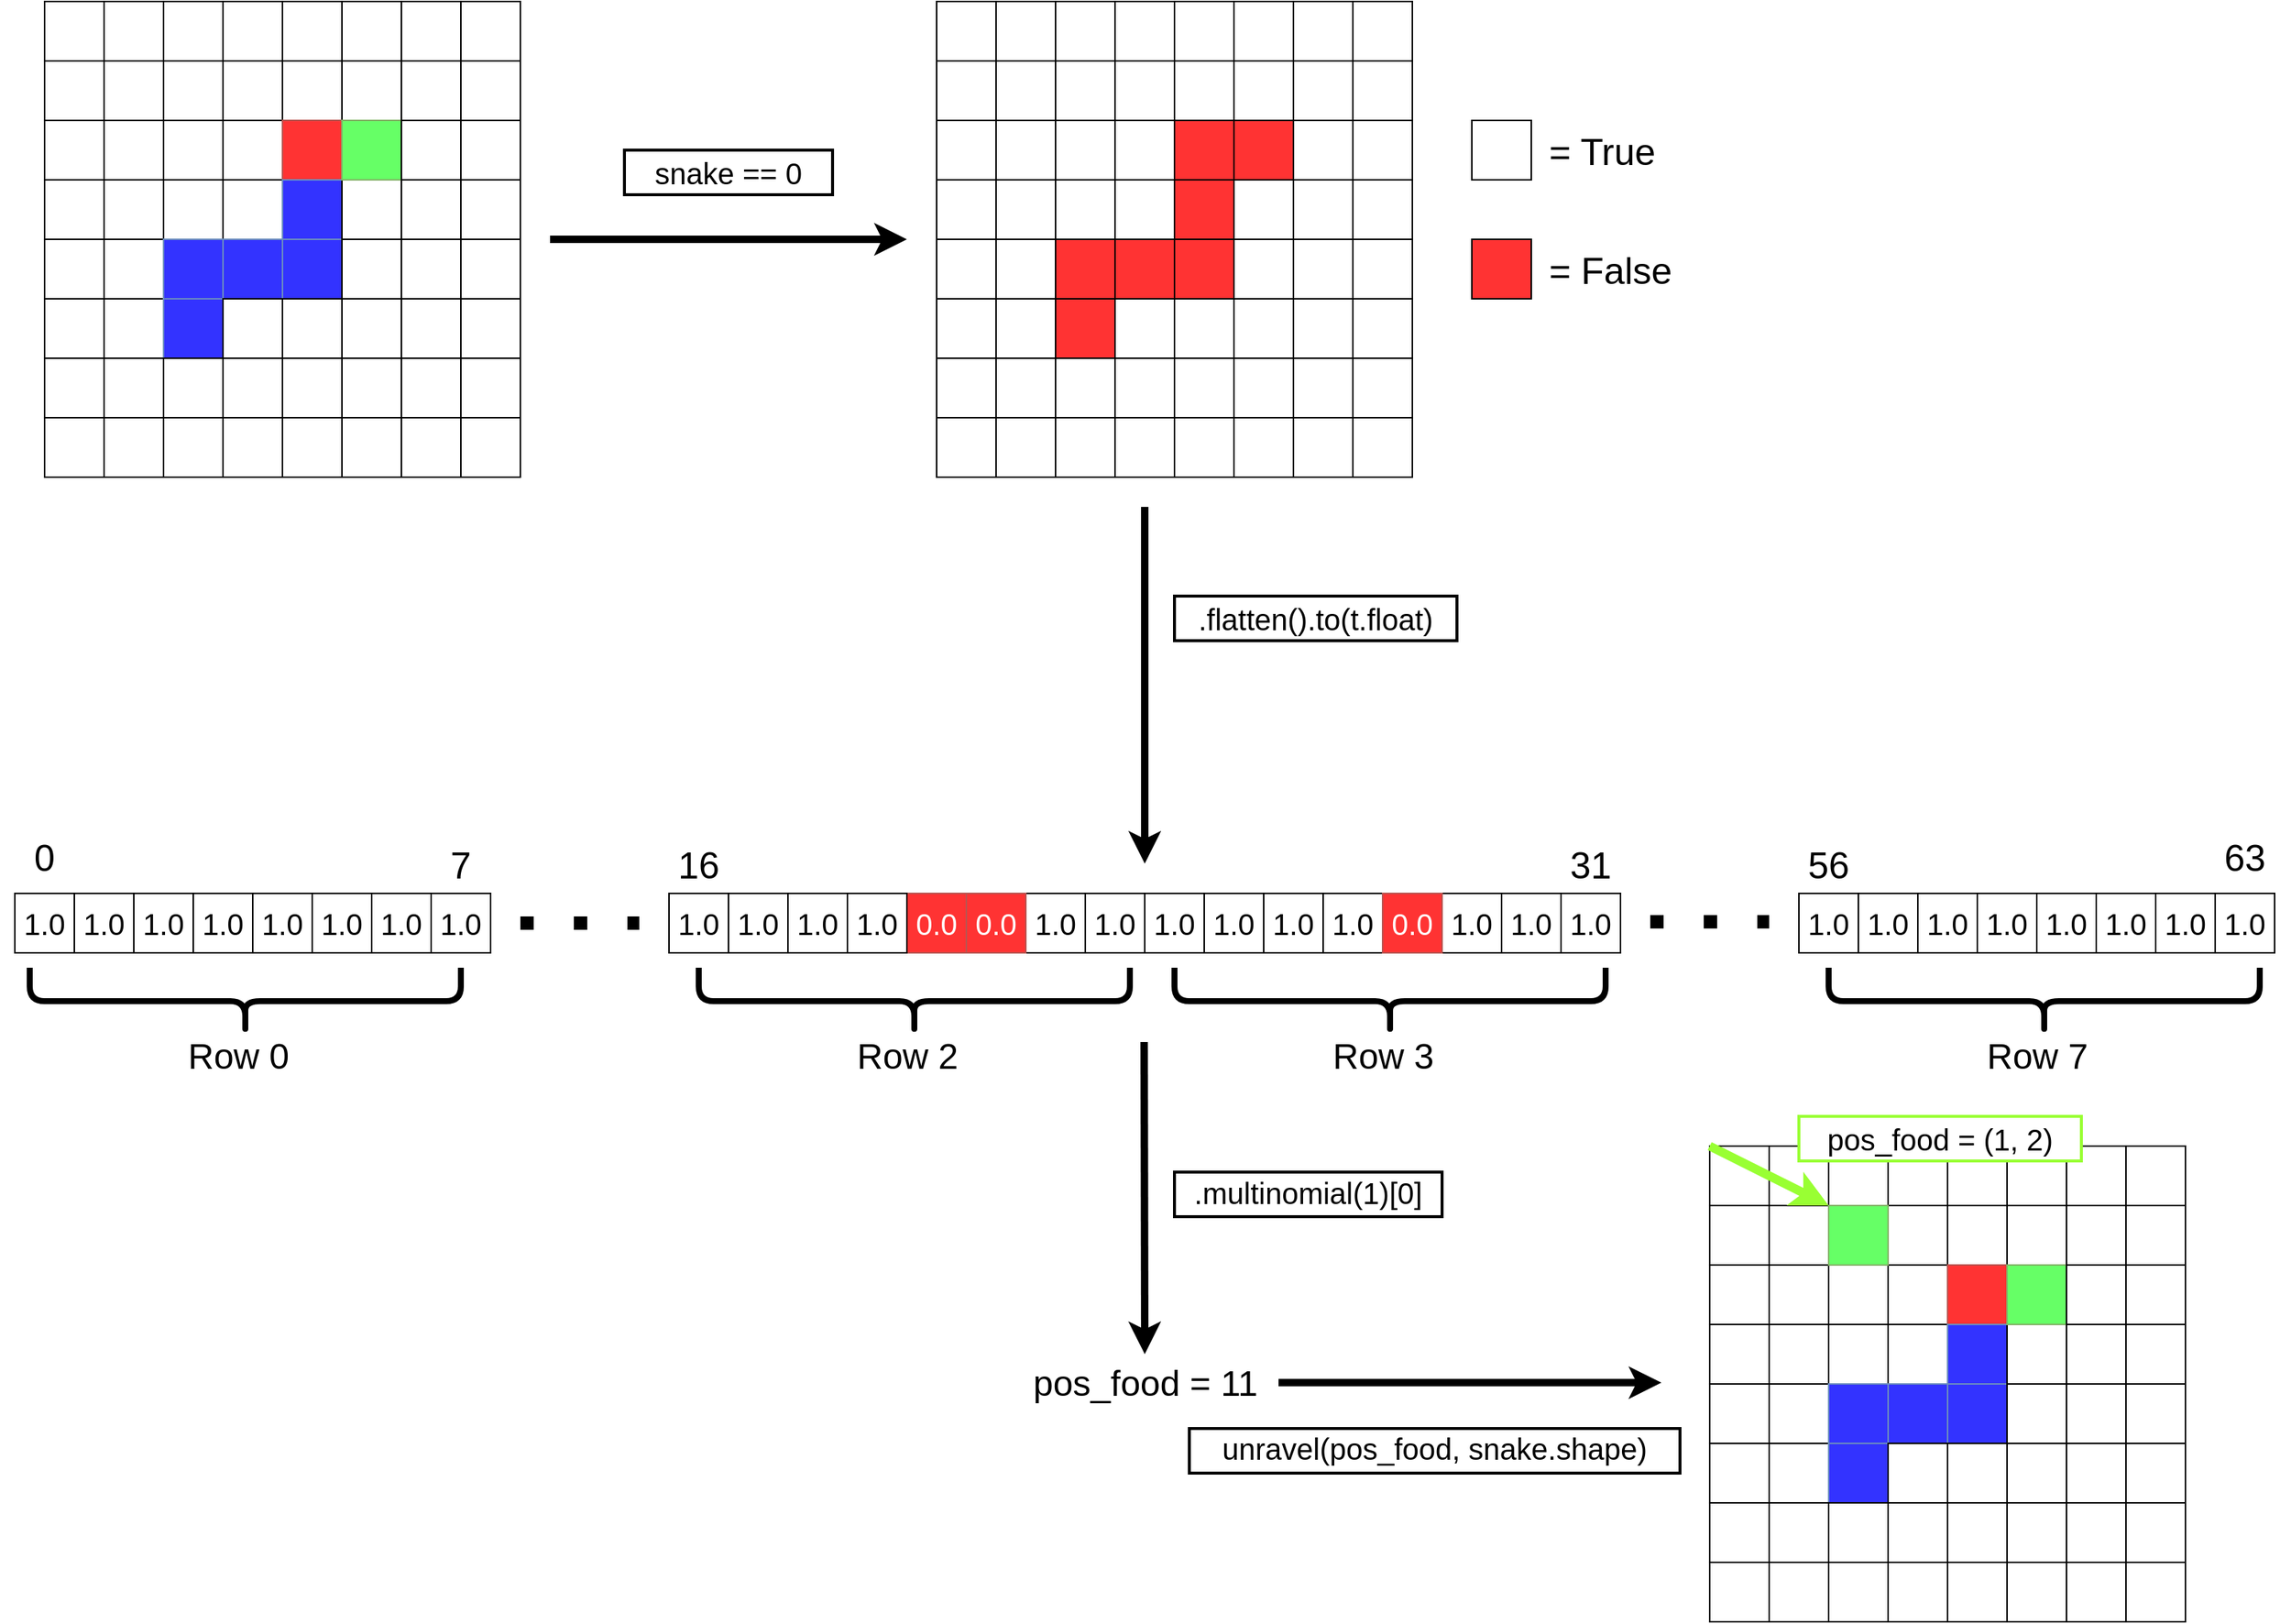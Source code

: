 <mxfile version="20.2.2" type="device"><diagram id="rFhJ2RIrfmGSeNR1TCm2" name="Page-1"><mxGraphModel dx="1334" dy="1237" grid="1" gridSize="10" guides="1" tooltips="1" connect="1" arrows="1" fold="1" page="1" pageScale="1" pageWidth="850" pageHeight="1100" math="0" shadow="0"><root><mxCell id="0"/><mxCell id="1" parent="0"/><mxCell id="kwuynxUdbe6fRl6kf-Xp-1" value="" style="whiteSpace=wrap;html=1;aspect=fixed;" parent="1" vertex="1"><mxGeometry x="720" width="40" height="40" as="geometry"/></mxCell><mxCell id="kwuynxUdbe6fRl6kf-Xp-2" value="" style="whiteSpace=wrap;html=1;aspect=fixed;" parent="1" vertex="1"><mxGeometry x="760" width="40" height="40" as="geometry"/></mxCell><mxCell id="kwuynxUdbe6fRl6kf-Xp-3" value="" style="whiteSpace=wrap;html=1;aspect=fixed;" parent="1" vertex="1"><mxGeometry x="720" y="40" width="40" height="40" as="geometry"/></mxCell><mxCell id="kwuynxUdbe6fRl6kf-Xp-4" value="" style="whiteSpace=wrap;html=1;aspect=fixed;" parent="1" vertex="1"><mxGeometry x="760" y="40" width="40" height="40" as="geometry"/></mxCell><mxCell id="kwuynxUdbe6fRl6kf-Xp-9" value="" style="whiteSpace=wrap;html=1;aspect=fixed;" parent="1" vertex="1"><mxGeometry x="800" width="40" height="40" as="geometry"/></mxCell><mxCell id="kwuynxUdbe6fRl6kf-Xp-10" value="" style="whiteSpace=wrap;html=1;aspect=fixed;" parent="1" vertex="1"><mxGeometry x="840" width="40" height="40" as="geometry"/></mxCell><mxCell id="kwuynxUdbe6fRl6kf-Xp-11" value="" style="whiteSpace=wrap;html=1;aspect=fixed;" parent="1" vertex="1"><mxGeometry x="800" y="40" width="40" height="40" as="geometry"/></mxCell><mxCell id="kwuynxUdbe6fRl6kf-Xp-12" value="" style="whiteSpace=wrap;html=1;aspect=fixed;" parent="1" vertex="1"><mxGeometry x="840" y="40" width="40" height="40" as="geometry"/></mxCell><mxCell id="kwuynxUdbe6fRl6kf-Xp-13" value="" style="whiteSpace=wrap;html=1;aspect=fixed;" parent="1" vertex="1"><mxGeometry x="720" y="80" width="40" height="40" as="geometry"/></mxCell><mxCell id="kwuynxUdbe6fRl6kf-Xp-14" value="" style="whiteSpace=wrap;html=1;aspect=fixed;" parent="1" vertex="1"><mxGeometry x="760" y="80" width="40" height="40" as="geometry"/></mxCell><mxCell id="kwuynxUdbe6fRl6kf-Xp-15" value="" style="whiteSpace=wrap;html=1;aspect=fixed;" parent="1" vertex="1"><mxGeometry x="720" y="120" width="40" height="40" as="geometry"/></mxCell><mxCell id="kwuynxUdbe6fRl6kf-Xp-16" value="" style="whiteSpace=wrap;html=1;aspect=fixed;" parent="1" vertex="1"><mxGeometry x="760" y="120" width="40" height="40" as="geometry"/></mxCell><mxCell id="kwuynxUdbe6fRl6kf-Xp-17" value="" style="whiteSpace=wrap;html=1;aspect=fixed;" parent="1" vertex="1"><mxGeometry x="800" y="80" width="40" height="40" as="geometry"/></mxCell><mxCell id="kwuynxUdbe6fRl6kf-Xp-18" value="" style="whiteSpace=wrap;html=1;aspect=fixed;" parent="1" vertex="1"><mxGeometry x="840" y="80" width="40" height="40" as="geometry"/></mxCell><mxCell id="kwuynxUdbe6fRl6kf-Xp-19" value="" style="whiteSpace=wrap;html=1;aspect=fixed;" parent="1" vertex="1"><mxGeometry x="800" y="120" width="40" height="40" as="geometry"/></mxCell><mxCell id="kwuynxUdbe6fRl6kf-Xp-20" value="" style="whiteSpace=wrap;html=1;aspect=fixed;" parent="1" vertex="1"><mxGeometry x="840" y="120" width="40" height="40" as="geometry"/></mxCell><mxCell id="kwuynxUdbe6fRl6kf-Xp-21" value="" style="whiteSpace=wrap;html=1;aspect=fixed;" parent="1" vertex="1"><mxGeometry x="880" width="40" height="40" as="geometry"/></mxCell><mxCell id="kwuynxUdbe6fRl6kf-Xp-22" value="" style="whiteSpace=wrap;html=1;aspect=fixed;" parent="1" vertex="1"><mxGeometry x="920" width="40" height="40" as="geometry"/></mxCell><mxCell id="kwuynxUdbe6fRl6kf-Xp-23" value="" style="whiteSpace=wrap;html=1;aspect=fixed;" parent="1" vertex="1"><mxGeometry x="880" y="40" width="40" height="40" as="geometry"/></mxCell><mxCell id="kwuynxUdbe6fRl6kf-Xp-24" value="" style="whiteSpace=wrap;html=1;aspect=fixed;" parent="1" vertex="1"><mxGeometry x="920" y="40" width="40" height="40" as="geometry"/></mxCell><mxCell id="kwuynxUdbe6fRl6kf-Xp-25" value="" style="whiteSpace=wrap;html=1;aspect=fixed;" parent="1" vertex="1"><mxGeometry x="960" width="40" height="40" as="geometry"/></mxCell><mxCell id="kwuynxUdbe6fRl6kf-Xp-26" value="" style="whiteSpace=wrap;html=1;aspect=fixed;" parent="1" vertex="1"><mxGeometry x="1000" width="40" height="40" as="geometry"/></mxCell><mxCell id="kwuynxUdbe6fRl6kf-Xp-27" value="" style="whiteSpace=wrap;html=1;aspect=fixed;" parent="1" vertex="1"><mxGeometry x="960" y="40" width="40" height="40" as="geometry"/></mxCell><mxCell id="kwuynxUdbe6fRl6kf-Xp-28" value="" style="whiteSpace=wrap;html=1;aspect=fixed;" parent="1" vertex="1"><mxGeometry x="1000" y="40" width="40" height="40" as="geometry"/></mxCell><mxCell id="kwuynxUdbe6fRl6kf-Xp-30" value="" style="whiteSpace=wrap;html=1;aspect=fixed;" parent="1" vertex="1"><mxGeometry x="960" y="80" width="40" height="40" as="geometry"/></mxCell><mxCell id="kwuynxUdbe6fRl6kf-Xp-32" value="" style="whiteSpace=wrap;html=1;aspect=fixed;" parent="1" vertex="1"><mxGeometry x="920" y="120" width="40" height="40" as="geometry"/></mxCell><mxCell id="kwuynxUdbe6fRl6kf-Xp-34" value="" style="whiteSpace=wrap;html=1;aspect=fixed;" parent="1" vertex="1"><mxGeometry x="1000" y="80" width="40" height="40" as="geometry"/></mxCell><mxCell id="kwuynxUdbe6fRl6kf-Xp-35" value="" style="whiteSpace=wrap;html=1;aspect=fixed;" parent="1" vertex="1"><mxGeometry x="960" y="120" width="40" height="40" as="geometry"/></mxCell><mxCell id="kwuynxUdbe6fRl6kf-Xp-36" value="" style="whiteSpace=wrap;html=1;aspect=fixed;" parent="1" vertex="1"><mxGeometry x="1000" y="120" width="40" height="40" as="geometry"/></mxCell><mxCell id="kwuynxUdbe6fRl6kf-Xp-37" value="" style="whiteSpace=wrap;html=1;aspect=fixed;" parent="1" vertex="1"><mxGeometry x="720" y="160" width="40" height="40" as="geometry"/></mxCell><mxCell id="kwuynxUdbe6fRl6kf-Xp-38" value="" style="whiteSpace=wrap;html=1;aspect=fixed;" parent="1" vertex="1"><mxGeometry x="760" y="160" width="40" height="40" as="geometry"/></mxCell><mxCell id="kwuynxUdbe6fRl6kf-Xp-39" value="" style="whiteSpace=wrap;html=1;aspect=fixed;" parent="1" vertex="1"><mxGeometry x="720" y="200" width="40" height="40" as="geometry"/></mxCell><mxCell id="kwuynxUdbe6fRl6kf-Xp-40" value="" style="whiteSpace=wrap;html=1;aspect=fixed;" parent="1" vertex="1"><mxGeometry x="760" y="200" width="40" height="40" as="geometry"/></mxCell><mxCell id="kwuynxUdbe6fRl6kf-Xp-44" value="" style="whiteSpace=wrap;html=1;aspect=fixed;" parent="1" vertex="1"><mxGeometry x="840" y="200" width="40" height="40" as="geometry"/></mxCell><mxCell id="kwuynxUdbe6fRl6kf-Xp-45" value="" style="whiteSpace=wrap;html=1;aspect=fixed;" parent="1" vertex="1"><mxGeometry x="720" y="240" width="40" height="40" as="geometry"/></mxCell><mxCell id="kwuynxUdbe6fRl6kf-Xp-46" value="" style="whiteSpace=wrap;html=1;aspect=fixed;" parent="1" vertex="1"><mxGeometry x="760" y="240" width="40" height="40" as="geometry"/></mxCell><mxCell id="kwuynxUdbe6fRl6kf-Xp-47" value="" style="whiteSpace=wrap;html=1;aspect=fixed;" parent="1" vertex="1"><mxGeometry x="720" y="280" width="40" height="40" as="geometry"/></mxCell><mxCell id="kwuynxUdbe6fRl6kf-Xp-48" value="" style="whiteSpace=wrap;html=1;aspect=fixed;" parent="1" vertex="1"><mxGeometry x="760" y="280" width="40" height="40" as="geometry"/></mxCell><mxCell id="kwuynxUdbe6fRl6kf-Xp-49" value="" style="whiteSpace=wrap;html=1;aspect=fixed;" parent="1" vertex="1"><mxGeometry x="800" y="240" width="40" height="40" as="geometry"/></mxCell><mxCell id="kwuynxUdbe6fRl6kf-Xp-50" value="" style="whiteSpace=wrap;html=1;aspect=fixed;" parent="1" vertex="1"><mxGeometry x="840" y="240" width="40" height="40" as="geometry"/></mxCell><mxCell id="kwuynxUdbe6fRl6kf-Xp-51" value="" style="whiteSpace=wrap;html=1;aspect=fixed;" parent="1" vertex="1"><mxGeometry x="800" y="280" width="40" height="40" as="geometry"/></mxCell><mxCell id="kwuynxUdbe6fRl6kf-Xp-52" value="" style="whiteSpace=wrap;html=1;aspect=fixed;" parent="1" vertex="1"><mxGeometry x="840" y="280" width="40" height="40" as="geometry"/></mxCell><mxCell id="kwuynxUdbe6fRl6kf-Xp-54" value="" style="whiteSpace=wrap;html=1;aspect=fixed;" parent="1" vertex="1"><mxGeometry x="920" y="160" width="40" height="40" as="geometry"/></mxCell><mxCell id="kwuynxUdbe6fRl6kf-Xp-55" value="" style="whiteSpace=wrap;html=1;aspect=fixed;" parent="1" vertex="1"><mxGeometry x="880" y="200" width="40" height="40" as="geometry"/></mxCell><mxCell id="kwuynxUdbe6fRl6kf-Xp-56" value="" style="whiteSpace=wrap;html=1;aspect=fixed;" parent="1" vertex="1"><mxGeometry x="920" y="200" width="40" height="40" as="geometry"/></mxCell><mxCell id="kwuynxUdbe6fRl6kf-Xp-57" value="" style="whiteSpace=wrap;html=1;aspect=fixed;" parent="1" vertex="1"><mxGeometry x="960" y="160" width="40" height="40" as="geometry"/></mxCell><mxCell id="kwuynxUdbe6fRl6kf-Xp-58" value="" style="whiteSpace=wrap;html=1;aspect=fixed;" parent="1" vertex="1"><mxGeometry x="1000" y="160" width="40" height="40" as="geometry"/></mxCell><mxCell id="kwuynxUdbe6fRl6kf-Xp-59" value="" style="whiteSpace=wrap;html=1;aspect=fixed;" parent="1" vertex="1"><mxGeometry x="960" y="200" width="40" height="40" as="geometry"/></mxCell><mxCell id="kwuynxUdbe6fRl6kf-Xp-60" value="" style="whiteSpace=wrap;html=1;aspect=fixed;" parent="1" vertex="1"><mxGeometry x="1000" y="200" width="40" height="40" as="geometry"/></mxCell><mxCell id="kwuynxUdbe6fRl6kf-Xp-61" value="" style="whiteSpace=wrap;html=1;aspect=fixed;" parent="1" vertex="1"><mxGeometry x="880" y="240" width="40" height="40" as="geometry"/></mxCell><mxCell id="kwuynxUdbe6fRl6kf-Xp-62" value="" style="whiteSpace=wrap;html=1;aspect=fixed;" parent="1" vertex="1"><mxGeometry x="920" y="240" width="40" height="40" as="geometry"/></mxCell><mxCell id="kwuynxUdbe6fRl6kf-Xp-63" value="" style="whiteSpace=wrap;html=1;aspect=fixed;" parent="1" vertex="1"><mxGeometry x="880" y="280" width="40" height="40" as="geometry"/></mxCell><mxCell id="kwuynxUdbe6fRl6kf-Xp-64" value="" style="whiteSpace=wrap;html=1;aspect=fixed;" parent="1" vertex="1"><mxGeometry x="920" y="280" width="40" height="40" as="geometry"/></mxCell><mxCell id="kwuynxUdbe6fRl6kf-Xp-65" value="" style="whiteSpace=wrap;html=1;aspect=fixed;" parent="1" vertex="1"><mxGeometry x="960" y="240" width="40" height="40" as="geometry"/></mxCell><mxCell id="kwuynxUdbe6fRl6kf-Xp-66" value="" style="whiteSpace=wrap;html=1;aspect=fixed;" parent="1" vertex="1"><mxGeometry x="1000" y="240" width="40" height="40" as="geometry"/></mxCell><mxCell id="kwuynxUdbe6fRl6kf-Xp-67" value="" style="whiteSpace=wrap;html=1;aspect=fixed;" parent="1" vertex="1"><mxGeometry x="960" y="280" width="40" height="40" as="geometry"/></mxCell><mxCell id="kwuynxUdbe6fRl6kf-Xp-68" value="" style="whiteSpace=wrap;html=1;aspect=fixed;" parent="1" vertex="1"><mxGeometry x="1000" y="280" width="40" height="40" as="geometry"/></mxCell><mxCell id="s0yTEC0OB3Ft9kR3ksnt-9" value="&lt;font style=&quot;font-size: 20px;&quot;&gt;1.0&lt;/font&gt;" style="whiteSpace=wrap;html=1;aspect=fixed;" parent="1" vertex="1"><mxGeometry x="540" y="600" width="40" height="40" as="geometry"/></mxCell><mxCell id="s0yTEC0OB3Ft9kR3ksnt-25" value="0.0" style="whiteSpace=wrap;html=1;aspect=fixed;fillColor=#FF3333;strokeColor=#b85450;fontSize=20;fontColor=#FFFFFF;" parent="1" vertex="1"><mxGeometry x="700" y="600" width="40" height="40" as="geometry"/></mxCell><mxCell id="s0yTEC0OB3Ft9kR3ksnt-65" value="" style="endArrow=none;dashed=1;html=1;dashPattern=1 3;strokeWidth=9;rounded=1;" parent="1" edge="1"><mxGeometry width="50" height="50" relative="1" as="geometry"><mxPoint x="440" y="620" as="sourcePoint"/><mxPoint x="520" y="620" as="targetPoint"/></mxGeometry></mxCell><mxCell id="s0yTEC0OB3Ft9kR3ksnt-66" value="" style="endArrow=none;dashed=1;html=1;dashPattern=1 3;strokeWidth=9;rounded=1;" parent="1" edge="1"><mxGeometry width="50" height="50" relative="1" as="geometry"><mxPoint x="1200" y="619.17" as="sourcePoint"/><mxPoint x="1280" y="619.17" as="targetPoint"/></mxGeometry></mxCell><mxCell id="s0yTEC0OB3Ft9kR3ksnt-70" value="0" style="text;html=1;strokeColor=none;fillColor=none;align=center;verticalAlign=middle;whiteSpace=wrap;rounded=0;fontSize=25;" parent="1" vertex="1"><mxGeometry x="90" y="560" width="60" height="30" as="geometry"/></mxCell><mxCell id="s0yTEC0OB3Ft9kR3ksnt-71" value="&lt;div&gt;63&lt;/div&gt;" style="text;html=1;strokeColor=none;fillColor=none;align=center;verticalAlign=middle;whiteSpace=wrap;rounded=0;fontSize=25;" parent="1" vertex="1"><mxGeometry x="1570" y="560" width="60" height="30" as="geometry"/></mxCell><mxCell id="s0yTEC0OB3Ft9kR3ksnt-72" value="" style="shape=curlyBracket;whiteSpace=wrap;html=1;rounded=1;fontSize=25;rotation=-90;strokeWidth=4;" parent="1" vertex="1"><mxGeometry x="232.5" y="527.5" width="45" height="290" as="geometry"/></mxCell><mxCell id="s0yTEC0OB3Ft9kR3ksnt-74" value="Row 0" style="text;strokeColor=none;fillColor=none;html=1;fontSize=24;fontStyle=0;verticalAlign=middle;align=center;" parent="1" vertex="1"><mxGeometry x="200" y="690" width="100" height="40" as="geometry"/></mxCell><mxCell id="s0yTEC0OB3Ft9kR3ksnt-75" value="" style="shape=curlyBracket;whiteSpace=wrap;html=1;rounded=1;fontSize=25;rotation=-90;strokeWidth=4;" parent="1" vertex="1"><mxGeometry x="682.5" y="527.5" width="45" height="290" as="geometry"/></mxCell><mxCell id="s0yTEC0OB3Ft9kR3ksnt-76" value="Row 2" style="text;strokeColor=none;fillColor=none;html=1;fontSize=24;fontStyle=0;verticalAlign=middle;align=center;" parent="1" vertex="1"><mxGeometry x="650" y="690" width="100" height="40" as="geometry"/></mxCell><mxCell id="s0yTEC0OB3Ft9kR3ksnt-77" value="" style="shape=curlyBracket;whiteSpace=wrap;html=1;rounded=1;fontSize=25;rotation=-90;strokeWidth=4;" parent="1" vertex="1"><mxGeometry x="1002.5" y="527.5" width="45" height="290" as="geometry"/></mxCell><mxCell id="s0yTEC0OB3Ft9kR3ksnt-78" value="Row 3" style="text;strokeColor=none;fillColor=none;html=1;fontSize=24;fontStyle=0;verticalAlign=middle;align=center;" parent="1" vertex="1"><mxGeometry x="970" y="690" width="100" height="40" as="geometry"/></mxCell><mxCell id="s0yTEC0OB3Ft9kR3ksnt-81" value="" style="shape=curlyBracket;whiteSpace=wrap;html=1;rounded=1;fontSize=25;rotation=-90;strokeWidth=4;" parent="1" vertex="1"><mxGeometry x="1442.5" y="527.5" width="45" height="290" as="geometry"/></mxCell><mxCell id="s0yTEC0OB3Ft9kR3ksnt-82" value="Row 7" style="text;strokeColor=none;fillColor=none;html=1;fontSize=24;fontStyle=0;verticalAlign=middle;align=center;" parent="1" vertex="1"><mxGeometry x="1410" y="690" width="100" height="40" as="geometry"/></mxCell><mxCell id="s0yTEC0OB3Ft9kR3ksnt-149" value="" style="endArrow=classic;html=1;rounded=1;fontSize=22;strokeColor=#000000;strokeWidth=5;" parent="1" edge="1"><mxGeometry width="50" height="50" relative="1" as="geometry"><mxPoint x="860" y="340" as="sourcePoint"/><mxPoint x="860" y="580" as="targetPoint"/></mxGeometry></mxCell><mxCell id="s0yTEC0OB3Ft9kR3ksnt-154" value="" style="endArrow=classic;html=1;rounded=1;fontSize=22;strokeColor=#000000;strokeWidth=5;" parent="1" edge="1"><mxGeometry width="50" height="50" relative="1" as="geometry"><mxPoint x="859.6" y="700" as="sourcePoint"/><mxPoint x="860" y="910" as="targetPoint"/></mxGeometry></mxCell><mxCell id="s0yTEC0OB3Ft9kR3ksnt-155" value=".multinomial(1)[0]" style="rounded=0;whiteSpace=wrap;html=1;fontSize=20;strokeWidth=2;spacingBottom=4;" parent="1" vertex="1"><mxGeometry x="880" y="787.5" width="180" height="30" as="geometry"/></mxCell><mxCell id="s0yTEC0OB3Ft9kR3ksnt-156" value=".flatten().to(t.float)" style="rounded=0;whiteSpace=wrap;html=1;fontSize=20;strokeWidth=2;" parent="1" vertex="1"><mxGeometry x="880" y="400" width="190" height="30" as="geometry"/></mxCell><mxCell id="s0yTEC0OB3Ft9kR3ksnt-157" value="16" style="text;html=1;strokeColor=none;fillColor=none;align=center;verticalAlign=middle;whiteSpace=wrap;rounded=0;fontSize=25;" parent="1" vertex="1"><mxGeometry x="530" y="560" width="60" height="40" as="geometry"/></mxCell><mxCell id="1JFofVHInQLABj3RF6pW-1" value="" style="whiteSpace=wrap;html=1;aspect=fixed;" vertex="1" parent="1"><mxGeometry x="120" width="40" height="40" as="geometry"/></mxCell><mxCell id="1JFofVHInQLABj3RF6pW-2" value="" style="whiteSpace=wrap;html=1;aspect=fixed;" vertex="1" parent="1"><mxGeometry x="160" width="40" height="40" as="geometry"/></mxCell><mxCell id="1JFofVHInQLABj3RF6pW-3" value="" style="whiteSpace=wrap;html=1;aspect=fixed;" vertex="1" parent="1"><mxGeometry x="120" y="40" width="40" height="40" as="geometry"/></mxCell><mxCell id="1JFofVHInQLABj3RF6pW-4" value="" style="whiteSpace=wrap;html=1;aspect=fixed;" vertex="1" parent="1"><mxGeometry x="160" y="40" width="40" height="40" as="geometry"/></mxCell><mxCell id="1JFofVHInQLABj3RF6pW-5" value="" style="whiteSpace=wrap;html=1;aspect=fixed;" vertex="1" parent="1"><mxGeometry x="200" width="40" height="40" as="geometry"/></mxCell><mxCell id="1JFofVHInQLABj3RF6pW-6" value="" style="whiteSpace=wrap;html=1;aspect=fixed;" vertex="1" parent="1"><mxGeometry x="240" width="40" height="40" as="geometry"/></mxCell><mxCell id="1JFofVHInQLABj3RF6pW-7" value="" style="whiteSpace=wrap;html=1;aspect=fixed;" vertex="1" parent="1"><mxGeometry x="200" y="40" width="40" height="40" as="geometry"/></mxCell><mxCell id="1JFofVHInQLABj3RF6pW-8" value="" style="whiteSpace=wrap;html=1;aspect=fixed;" vertex="1" parent="1"><mxGeometry x="240" y="40" width="40" height="40" as="geometry"/></mxCell><mxCell id="1JFofVHInQLABj3RF6pW-9" value="" style="whiteSpace=wrap;html=1;aspect=fixed;" vertex="1" parent="1"><mxGeometry x="120" y="80" width="40" height="40" as="geometry"/></mxCell><mxCell id="1JFofVHInQLABj3RF6pW-10" value="" style="whiteSpace=wrap;html=1;aspect=fixed;" vertex="1" parent="1"><mxGeometry x="160" y="80" width="40" height="40" as="geometry"/></mxCell><mxCell id="1JFofVHInQLABj3RF6pW-11" value="" style="whiteSpace=wrap;html=1;aspect=fixed;" vertex="1" parent="1"><mxGeometry x="120" y="120" width="40" height="40" as="geometry"/></mxCell><mxCell id="1JFofVHInQLABj3RF6pW-12" value="" style="whiteSpace=wrap;html=1;aspect=fixed;" vertex="1" parent="1"><mxGeometry x="160" y="120" width="40" height="40" as="geometry"/></mxCell><mxCell id="1JFofVHInQLABj3RF6pW-13" value="" style="whiteSpace=wrap;html=1;aspect=fixed;" vertex="1" parent="1"><mxGeometry x="200" y="80" width="40" height="40" as="geometry"/></mxCell><mxCell id="1JFofVHInQLABj3RF6pW-14" value="" style="whiteSpace=wrap;html=1;aspect=fixed;" vertex="1" parent="1"><mxGeometry x="240" y="80" width="40" height="40" as="geometry"/></mxCell><mxCell id="1JFofVHInQLABj3RF6pW-15" value="" style="whiteSpace=wrap;html=1;aspect=fixed;" vertex="1" parent="1"><mxGeometry x="200" y="120" width="40" height="40" as="geometry"/></mxCell><mxCell id="1JFofVHInQLABj3RF6pW-16" value="" style="whiteSpace=wrap;html=1;aspect=fixed;" vertex="1" parent="1"><mxGeometry x="240" y="120" width="40" height="40" as="geometry"/></mxCell><mxCell id="1JFofVHInQLABj3RF6pW-17" value="" style="whiteSpace=wrap;html=1;aspect=fixed;" vertex="1" parent="1"><mxGeometry x="280" width="40" height="40" as="geometry"/></mxCell><mxCell id="1JFofVHInQLABj3RF6pW-18" value="" style="whiteSpace=wrap;html=1;aspect=fixed;" vertex="1" parent="1"><mxGeometry x="320" width="40" height="40" as="geometry"/></mxCell><mxCell id="1JFofVHInQLABj3RF6pW-19" value="" style="whiteSpace=wrap;html=1;aspect=fixed;" vertex="1" parent="1"><mxGeometry x="280" y="40" width="40" height="40" as="geometry"/></mxCell><mxCell id="1JFofVHInQLABj3RF6pW-20" value="" style="whiteSpace=wrap;html=1;aspect=fixed;" vertex="1" parent="1"><mxGeometry x="320" y="40" width="40" height="40" as="geometry"/></mxCell><mxCell id="1JFofVHInQLABj3RF6pW-21" value="" style="whiteSpace=wrap;html=1;aspect=fixed;" vertex="1" parent="1"><mxGeometry x="360" width="40" height="40" as="geometry"/></mxCell><mxCell id="1JFofVHInQLABj3RF6pW-22" value="" style="whiteSpace=wrap;html=1;aspect=fixed;" vertex="1" parent="1"><mxGeometry x="400" width="40" height="40" as="geometry"/></mxCell><mxCell id="1JFofVHInQLABj3RF6pW-23" value="" style="whiteSpace=wrap;html=1;aspect=fixed;" vertex="1" parent="1"><mxGeometry x="360" y="40" width="40" height="40" as="geometry"/></mxCell><mxCell id="1JFofVHInQLABj3RF6pW-24" value="" style="whiteSpace=wrap;html=1;aspect=fixed;" vertex="1" parent="1"><mxGeometry x="400" y="40" width="40" height="40" as="geometry"/></mxCell><mxCell id="1JFofVHInQLABj3RF6pW-25" value="" style="whiteSpace=wrap;html=1;aspect=fixed;fillColor=#FF3333;strokeColor=#b85450;" vertex="1" parent="1"><mxGeometry x="280" y="80" width="40" height="40" as="geometry"/></mxCell><mxCell id="1JFofVHInQLABj3RF6pW-26" value="" style="whiteSpace=wrap;html=1;aspect=fixed;" vertex="1" parent="1"><mxGeometry x="320" y="80" width="40" height="40" as="geometry"/></mxCell><mxCell id="1JFofVHInQLABj3RF6pW-27" value="" style="whiteSpace=wrap;html=1;aspect=fixed;fillColor=#3333FF;strokeColor=#6c8ebf;" vertex="1" parent="1"><mxGeometry x="280" y="120" width="40" height="40" as="geometry"/></mxCell><mxCell id="1JFofVHInQLABj3RF6pW-28" value="" style="whiteSpace=wrap;html=1;aspect=fixed;" vertex="1" parent="1"><mxGeometry x="320" y="120" width="40" height="40" as="geometry"/></mxCell><mxCell id="1JFofVHInQLABj3RF6pW-29" value="" style="whiteSpace=wrap;html=1;aspect=fixed;fillColor=#66FF66;strokeColor=#82b366;" vertex="1" parent="1"><mxGeometry x="320" y="80" width="40" height="40" as="geometry"/></mxCell><mxCell id="1JFofVHInQLABj3RF6pW-30" value="" style="whiteSpace=wrap;html=1;aspect=fixed;" vertex="1" parent="1"><mxGeometry x="400" y="80" width="40" height="40" as="geometry"/></mxCell><mxCell id="1JFofVHInQLABj3RF6pW-31" value="" style="whiteSpace=wrap;html=1;aspect=fixed;" vertex="1" parent="1"><mxGeometry x="360" y="120" width="40" height="40" as="geometry"/></mxCell><mxCell id="1JFofVHInQLABj3RF6pW-32" value="" style="whiteSpace=wrap;html=1;aspect=fixed;" vertex="1" parent="1"><mxGeometry x="400" y="120" width="40" height="40" as="geometry"/></mxCell><mxCell id="1JFofVHInQLABj3RF6pW-33" value="" style="whiteSpace=wrap;html=1;aspect=fixed;" vertex="1" parent="1"><mxGeometry x="120" y="160" width="40" height="40" as="geometry"/></mxCell><mxCell id="1JFofVHInQLABj3RF6pW-34" value="" style="whiteSpace=wrap;html=1;aspect=fixed;" vertex="1" parent="1"><mxGeometry x="160" y="160" width="40" height="40" as="geometry"/></mxCell><mxCell id="1JFofVHInQLABj3RF6pW-35" value="" style="whiteSpace=wrap;html=1;aspect=fixed;" vertex="1" parent="1"><mxGeometry x="120" y="200" width="40" height="40" as="geometry"/></mxCell><mxCell id="1JFofVHInQLABj3RF6pW-36" value="" style="whiteSpace=wrap;html=1;aspect=fixed;" vertex="1" parent="1"><mxGeometry x="160" y="200" width="40" height="40" as="geometry"/></mxCell><mxCell id="1JFofVHInQLABj3RF6pW-37" value="" style="whiteSpace=wrap;html=1;aspect=fixed;fillColor=#3333FF;strokeColor=#6c8ebf;" vertex="1" parent="1"><mxGeometry x="200" y="160" width="40" height="40" as="geometry"/></mxCell><mxCell id="1JFofVHInQLABj3RF6pW-38" value="" style="whiteSpace=wrap;html=1;aspect=fixed;fillColor=#3333FF;strokeColor=#6c8ebf;" vertex="1" parent="1"><mxGeometry x="240" y="160" width="40" height="40" as="geometry"/></mxCell><mxCell id="1JFofVHInQLABj3RF6pW-39" value="" style="whiteSpace=wrap;html=1;aspect=fixed;fillColor=#3333FF;strokeColor=#6c8ebf;" vertex="1" parent="1"><mxGeometry x="200" y="200" width="40" height="40" as="geometry"/></mxCell><mxCell id="1JFofVHInQLABj3RF6pW-40" value="" style="whiteSpace=wrap;html=1;aspect=fixed;" vertex="1" parent="1"><mxGeometry x="240" y="200" width="40" height="40" as="geometry"/></mxCell><mxCell id="1JFofVHInQLABj3RF6pW-41" value="" style="whiteSpace=wrap;html=1;aspect=fixed;" vertex="1" parent="1"><mxGeometry x="120" y="240" width="40" height="40" as="geometry"/></mxCell><mxCell id="1JFofVHInQLABj3RF6pW-42" value="" style="whiteSpace=wrap;html=1;aspect=fixed;" vertex="1" parent="1"><mxGeometry x="160" y="240" width="40" height="40" as="geometry"/></mxCell><mxCell id="1JFofVHInQLABj3RF6pW-43" value="" style="whiteSpace=wrap;html=1;aspect=fixed;" vertex="1" parent="1"><mxGeometry x="120" y="280" width="40" height="40" as="geometry"/></mxCell><mxCell id="1JFofVHInQLABj3RF6pW-44" value="" style="whiteSpace=wrap;html=1;aspect=fixed;" vertex="1" parent="1"><mxGeometry x="160" y="280" width="40" height="40" as="geometry"/></mxCell><mxCell id="1JFofVHInQLABj3RF6pW-45" value="" style="whiteSpace=wrap;html=1;aspect=fixed;" vertex="1" parent="1"><mxGeometry x="200" y="240" width="40" height="40" as="geometry"/></mxCell><mxCell id="1JFofVHInQLABj3RF6pW-46" value="" style="whiteSpace=wrap;html=1;aspect=fixed;" vertex="1" parent="1"><mxGeometry x="240" y="240" width="40" height="40" as="geometry"/></mxCell><mxCell id="1JFofVHInQLABj3RF6pW-47" value="" style="whiteSpace=wrap;html=1;aspect=fixed;" vertex="1" parent="1"><mxGeometry x="200" y="280" width="40" height="40" as="geometry"/></mxCell><mxCell id="1JFofVHInQLABj3RF6pW-48" value="" style="whiteSpace=wrap;html=1;aspect=fixed;" vertex="1" parent="1"><mxGeometry x="240" y="280" width="40" height="40" as="geometry"/></mxCell><mxCell id="1JFofVHInQLABj3RF6pW-49" value="" style="whiteSpace=wrap;html=1;aspect=fixed;fillColor=#3333FF;strokeColor=#6c8ebf;" vertex="1" parent="1"><mxGeometry x="280" y="160" width="40" height="40" as="geometry"/></mxCell><mxCell id="1JFofVHInQLABj3RF6pW-50" value="" style="whiteSpace=wrap;html=1;aspect=fixed;" vertex="1" parent="1"><mxGeometry x="320" y="160" width="40" height="40" as="geometry"/></mxCell><mxCell id="1JFofVHInQLABj3RF6pW-51" value="" style="whiteSpace=wrap;html=1;aspect=fixed;" vertex="1" parent="1"><mxGeometry x="280" y="200" width="40" height="40" as="geometry"/></mxCell><mxCell id="1JFofVHInQLABj3RF6pW-52" value="" style="whiteSpace=wrap;html=1;aspect=fixed;" vertex="1" parent="1"><mxGeometry x="320" y="200" width="40" height="40" as="geometry"/></mxCell><mxCell id="1JFofVHInQLABj3RF6pW-53" value="" style="whiteSpace=wrap;html=1;aspect=fixed;" vertex="1" parent="1"><mxGeometry x="360" y="160" width="40" height="40" as="geometry"/></mxCell><mxCell id="1JFofVHInQLABj3RF6pW-54" value="" style="whiteSpace=wrap;html=1;aspect=fixed;" vertex="1" parent="1"><mxGeometry x="400" y="160" width="40" height="40" as="geometry"/></mxCell><mxCell id="1JFofVHInQLABj3RF6pW-55" value="" style="whiteSpace=wrap;html=1;aspect=fixed;" vertex="1" parent="1"><mxGeometry x="360" y="200" width="40" height="40" as="geometry"/></mxCell><mxCell id="1JFofVHInQLABj3RF6pW-56" value="" style="whiteSpace=wrap;html=1;aspect=fixed;" vertex="1" parent="1"><mxGeometry x="400" y="200" width="40" height="40" as="geometry"/></mxCell><mxCell id="1JFofVHInQLABj3RF6pW-57" value="" style="whiteSpace=wrap;html=1;aspect=fixed;" vertex="1" parent="1"><mxGeometry x="280" y="240" width="40" height="40" as="geometry"/></mxCell><mxCell id="1JFofVHInQLABj3RF6pW-58" value="" style="whiteSpace=wrap;html=1;aspect=fixed;" vertex="1" parent="1"><mxGeometry x="320" y="240" width="40" height="40" as="geometry"/></mxCell><mxCell id="1JFofVHInQLABj3RF6pW-59" value="" style="whiteSpace=wrap;html=1;aspect=fixed;" vertex="1" parent="1"><mxGeometry x="280" y="280" width="40" height="40" as="geometry"/></mxCell><mxCell id="1JFofVHInQLABj3RF6pW-60" value="" style="whiteSpace=wrap;html=1;aspect=fixed;" vertex="1" parent="1"><mxGeometry x="320" y="280" width="40" height="40" as="geometry"/></mxCell><mxCell id="1JFofVHInQLABj3RF6pW-61" value="" style="whiteSpace=wrap;html=1;aspect=fixed;" vertex="1" parent="1"><mxGeometry x="360" y="240" width="40" height="40" as="geometry"/></mxCell><mxCell id="1JFofVHInQLABj3RF6pW-62" value="" style="whiteSpace=wrap;html=1;aspect=fixed;" vertex="1" parent="1"><mxGeometry x="400" y="240" width="40" height="40" as="geometry"/></mxCell><mxCell id="1JFofVHInQLABj3RF6pW-63" value="" style="whiteSpace=wrap;html=1;aspect=fixed;" vertex="1" parent="1"><mxGeometry x="360" y="280" width="40" height="40" as="geometry"/></mxCell><mxCell id="1JFofVHInQLABj3RF6pW-64" value="" style="whiteSpace=wrap;html=1;aspect=fixed;" vertex="1" parent="1"><mxGeometry x="400" y="280" width="40" height="40" as="geometry"/></mxCell><mxCell id="1JFofVHInQLABj3RF6pW-65" value="" style="endArrow=classic;html=1;rounded=1;fontSize=22;strokeColor=#000000;strokeWidth=5;" edge="1" parent="1"><mxGeometry width="50" height="50" relative="1" as="geometry"><mxPoint x="460" y="160" as="sourcePoint"/><mxPoint x="700" y="160" as="targetPoint"/></mxGeometry></mxCell><mxCell id="1JFofVHInQLABj3RF6pW-66" value="snake == 0" style="rounded=0;whiteSpace=wrap;html=1;fontSize=20;strokeWidth=2;" vertex="1" parent="1"><mxGeometry x="510" y="100" width="140" height="30" as="geometry"/></mxCell><mxCell id="1JFofVHInQLABj3RF6pW-67" value="" style="whiteSpace=wrap;html=1;aspect=fixed;fillColor=#FF3333;" vertex="1" parent="1"><mxGeometry x="880" y="80" width="40" height="40" as="geometry"/></mxCell><mxCell id="1JFofVHInQLABj3RF6pW-68" value="" style="whiteSpace=wrap;html=1;aspect=fixed;fillColor=#FF3333;" vertex="1" parent="1"><mxGeometry x="920" y="80" width="40" height="40" as="geometry"/></mxCell><mxCell id="1JFofVHInQLABj3RF6pW-69" value="" style="whiteSpace=wrap;html=1;aspect=fixed;" vertex="1" parent="1"><mxGeometry x="360" y="80" width="40" height="40" as="geometry"/></mxCell><mxCell id="1JFofVHInQLABj3RF6pW-70" value="" style="whiteSpace=wrap;html=1;aspect=fixed;fillColor=#FF3333;" vertex="1" parent="1"><mxGeometry x="880" y="120" width="40" height="40" as="geometry"/></mxCell><mxCell id="1JFofVHInQLABj3RF6pW-71" value="" style="whiteSpace=wrap;html=1;aspect=fixed;fillColor=#FF3333;" vertex="1" parent="1"><mxGeometry x="880" y="160" width="40" height="40" as="geometry"/></mxCell><mxCell id="1JFofVHInQLABj3RF6pW-72" value="" style="whiteSpace=wrap;html=1;aspect=fixed;fillColor=#FF3333;" vertex="1" parent="1"><mxGeometry x="840" y="160" width="40" height="40" as="geometry"/></mxCell><mxCell id="1JFofVHInQLABj3RF6pW-73" value="" style="whiteSpace=wrap;html=1;aspect=fixed;fillColor=#FF3333;" vertex="1" parent="1"><mxGeometry x="800" y="160" width="40" height="40" as="geometry"/></mxCell><mxCell id="1JFofVHInQLABj3RF6pW-74" value="" style="whiteSpace=wrap;html=1;aspect=fixed;fillColor=#FF3333;" vertex="1" parent="1"><mxGeometry x="800" y="200" width="40" height="40" as="geometry"/></mxCell><mxCell id="1JFofVHInQLABj3RF6pW-75" value="" style="whiteSpace=wrap;html=1;aspect=fixed;fillColor=#FF3333;" vertex="1" parent="1"><mxGeometry x="1080" y="160" width="40" height="40" as="geometry"/></mxCell><mxCell id="1JFofVHInQLABj3RF6pW-77" value="" style="whiteSpace=wrap;html=1;aspect=fixed;" vertex="1" parent="1"><mxGeometry x="1080" y="80" width="40" height="40" as="geometry"/></mxCell><mxCell id="1JFofVHInQLABj3RF6pW-78" value="= False" style="text;html=1;strokeColor=none;fillColor=none;align=left;verticalAlign=middle;whiteSpace=wrap;rounded=0;fontSize=25;" vertex="1" parent="1"><mxGeometry x="1130" y="165" width="100" height="30" as="geometry"/></mxCell><mxCell id="1JFofVHInQLABj3RF6pW-80" value="= True" style="text;html=1;strokeColor=none;fillColor=none;align=left;verticalAlign=middle;whiteSpace=wrap;rounded=0;fontSize=25;" vertex="1" parent="1"><mxGeometry x="1130" y="85" width="100" height="30" as="geometry"/></mxCell><mxCell id="1JFofVHInQLABj3RF6pW-84" value="&lt;font style=&quot;font-size: 20px;&quot;&gt;1.0&lt;/font&gt;" style="whiteSpace=wrap;html=1;aspect=fixed;" vertex="1" parent="1"><mxGeometry x="100" y="600" width="40" height="40" as="geometry"/></mxCell><mxCell id="1JFofVHInQLABj3RF6pW-86" value="&lt;font style=&quot;font-size: 20px;&quot;&gt;1.0&lt;/font&gt;" style="whiteSpace=wrap;html=1;aspect=fixed;" vertex="1" parent="1"><mxGeometry x="140" y="600" width="40" height="40" as="geometry"/></mxCell><mxCell id="1JFofVHInQLABj3RF6pW-87" value="&lt;font style=&quot;font-size: 20px;&quot;&gt;1.0&lt;/font&gt;" style="whiteSpace=wrap;html=1;aspect=fixed;" vertex="1" parent="1"><mxGeometry x="180" y="600" width="40" height="40" as="geometry"/></mxCell><mxCell id="1JFofVHInQLABj3RF6pW-88" value="&lt;font style=&quot;font-size: 20px;&quot;&gt;1.0&lt;/font&gt;" style="whiteSpace=wrap;html=1;aspect=fixed;" vertex="1" parent="1"><mxGeometry x="220" y="600" width="40" height="40" as="geometry"/></mxCell><mxCell id="1JFofVHInQLABj3RF6pW-89" value="&lt;font style=&quot;font-size: 20px;&quot;&gt;1.0&lt;/font&gt;" style="whiteSpace=wrap;html=1;aspect=fixed;" vertex="1" parent="1"><mxGeometry x="260" y="600" width="40" height="40" as="geometry"/></mxCell><mxCell id="1JFofVHInQLABj3RF6pW-90" value="&lt;font style=&quot;font-size: 20px;&quot;&gt;1.0&lt;/font&gt;" style="whiteSpace=wrap;html=1;aspect=fixed;" vertex="1" parent="1"><mxGeometry x="300" y="600" width="40" height="40" as="geometry"/></mxCell><mxCell id="1JFofVHInQLABj3RF6pW-91" value="&lt;font style=&quot;font-size: 20px;&quot;&gt;1.0&lt;/font&gt;" style="whiteSpace=wrap;html=1;aspect=fixed;" vertex="1" parent="1"><mxGeometry x="340" y="600" width="40" height="40" as="geometry"/></mxCell><mxCell id="1JFofVHInQLABj3RF6pW-92" value="&lt;font style=&quot;font-size: 20px;&quot;&gt;1.0&lt;/font&gt;" style="whiteSpace=wrap;html=1;aspect=fixed;" vertex="1" parent="1"><mxGeometry x="380" y="600" width="40" height="40" as="geometry"/></mxCell><mxCell id="1JFofVHInQLABj3RF6pW-93" value="&lt;font style=&quot;font-size: 20px;&quot;&gt;1.0&lt;/font&gt;" style="whiteSpace=wrap;html=1;aspect=fixed;" vertex="1" parent="1"><mxGeometry x="580" y="600" width="40" height="40" as="geometry"/></mxCell><mxCell id="1JFofVHInQLABj3RF6pW-94" value="&lt;font style=&quot;font-size: 20px;&quot;&gt;1.0&lt;/font&gt;" style="whiteSpace=wrap;html=1;aspect=fixed;" vertex="1" parent="1"><mxGeometry x="620" y="600" width="40" height="40" as="geometry"/></mxCell><mxCell id="1JFofVHInQLABj3RF6pW-95" value="&lt;font style=&quot;font-size: 20px;&quot;&gt;1.0&lt;/font&gt;" style="whiteSpace=wrap;html=1;aspect=fixed;" vertex="1" parent="1"><mxGeometry x="660" y="600" width="40" height="40" as="geometry"/></mxCell><mxCell id="1JFofVHInQLABj3RF6pW-104" value="&lt;font style=&quot;font-size: 20px;&quot;&gt;1.0&lt;/font&gt;" style="whiteSpace=wrap;html=1;aspect=fixed;" vertex="1" parent="1"><mxGeometry x="780" y="600" width="40" height="40" as="geometry"/></mxCell><mxCell id="1JFofVHInQLABj3RF6pW-105" value="&lt;font style=&quot;font-size: 20px;&quot;&gt;1.0&lt;/font&gt;" style="whiteSpace=wrap;html=1;aspect=fixed;" vertex="1" parent="1"><mxGeometry x="820" y="600" width="40" height="40" as="geometry"/></mxCell><mxCell id="1JFofVHInQLABj3RF6pW-106" value="&lt;font style=&quot;font-size: 20px;&quot;&gt;1.0&lt;/font&gt;" style="whiteSpace=wrap;html=1;aspect=fixed;" vertex="1" parent="1"><mxGeometry x="860" y="600" width="40" height="40" as="geometry"/></mxCell><mxCell id="1JFofVHInQLABj3RF6pW-107" value="&lt;font style=&quot;font-size: 20px;&quot;&gt;1.0&lt;/font&gt;" style="whiteSpace=wrap;html=1;aspect=fixed;" vertex="1" parent="1"><mxGeometry x="900" y="600" width="40" height="40" as="geometry"/></mxCell><mxCell id="1JFofVHInQLABj3RF6pW-108" value="&lt;font style=&quot;font-size: 20px;&quot;&gt;1.0&lt;/font&gt;" style="whiteSpace=wrap;html=1;aspect=fixed;" vertex="1" parent="1"><mxGeometry x="940" y="600" width="40" height="40" as="geometry"/></mxCell><mxCell id="1JFofVHInQLABj3RF6pW-109" value="&lt;font style=&quot;font-size: 20px;&quot;&gt;1.0&lt;/font&gt;" style="whiteSpace=wrap;html=1;aspect=fixed;" vertex="1" parent="1"><mxGeometry x="980" y="600" width="40" height="40" as="geometry"/></mxCell><mxCell id="1JFofVHInQLABj3RF6pW-110" value="&lt;font style=&quot;font-size: 20px;&quot;&gt;1.0&lt;/font&gt;" style="whiteSpace=wrap;html=1;aspect=fixed;" vertex="1" parent="1"><mxGeometry x="1060" y="600" width="40" height="40" as="geometry"/></mxCell><mxCell id="1JFofVHInQLABj3RF6pW-111" value="&lt;font style=&quot;font-size: 20px;&quot;&gt;1.0&lt;/font&gt;" style="whiteSpace=wrap;html=1;aspect=fixed;" vertex="1" parent="1"><mxGeometry x="1100" y="600" width="40" height="40" as="geometry"/></mxCell><mxCell id="1JFofVHInQLABj3RF6pW-112" value="&lt;font style=&quot;font-size: 20px;&quot;&gt;1.0&lt;/font&gt;" style="whiteSpace=wrap;html=1;aspect=fixed;" vertex="1" parent="1"><mxGeometry x="1140" y="600" width="40" height="40" as="geometry"/></mxCell><mxCell id="1JFofVHInQLABj3RF6pW-116" value="&lt;font style=&quot;font-size: 20px;&quot;&gt;1.0&lt;/font&gt;" style="whiteSpace=wrap;html=1;aspect=fixed;" vertex="1" parent="1"><mxGeometry x="1300" y="600" width="40" height="40" as="geometry"/></mxCell><mxCell id="1JFofVHInQLABj3RF6pW-117" value="&lt;font style=&quot;font-size: 20px;&quot;&gt;1.0&lt;/font&gt;" style="whiteSpace=wrap;html=1;aspect=fixed;" vertex="1" parent="1"><mxGeometry x="1340" y="600" width="40" height="40" as="geometry"/></mxCell><mxCell id="1JFofVHInQLABj3RF6pW-118" value="&lt;font style=&quot;font-size: 20px;&quot;&gt;1.0&lt;/font&gt;" style="whiteSpace=wrap;html=1;aspect=fixed;" vertex="1" parent="1"><mxGeometry x="1380" y="600" width="40" height="40" as="geometry"/></mxCell><mxCell id="1JFofVHInQLABj3RF6pW-119" value="&lt;font style=&quot;font-size: 20px;&quot;&gt;1.0&lt;/font&gt;" style="whiteSpace=wrap;html=1;aspect=fixed;" vertex="1" parent="1"><mxGeometry x="1420" y="600" width="40" height="40" as="geometry"/></mxCell><mxCell id="1JFofVHInQLABj3RF6pW-120" value="&lt;font style=&quot;font-size: 20px;&quot;&gt;1.0&lt;/font&gt;" style="whiteSpace=wrap;html=1;aspect=fixed;" vertex="1" parent="1"><mxGeometry x="1460" y="600" width="40" height="40" as="geometry"/></mxCell><mxCell id="1JFofVHInQLABj3RF6pW-121" value="&lt;font style=&quot;font-size: 20px;&quot;&gt;1.0&lt;/font&gt;" style="whiteSpace=wrap;html=1;aspect=fixed;" vertex="1" parent="1"><mxGeometry x="1500" y="600" width="40" height="40" as="geometry"/></mxCell><mxCell id="1JFofVHInQLABj3RF6pW-122" value="&lt;font style=&quot;font-size: 20px;&quot;&gt;1.0&lt;/font&gt;" style="whiteSpace=wrap;html=1;aspect=fixed;" vertex="1" parent="1"><mxGeometry x="1540" y="600" width="40" height="40" as="geometry"/></mxCell><mxCell id="1JFofVHInQLABj3RF6pW-123" value="&lt;font style=&quot;font-size: 20px;&quot;&gt;1.0&lt;/font&gt;" style="whiteSpace=wrap;html=1;aspect=fixed;" vertex="1" parent="1"><mxGeometry x="1580" y="600" width="40" height="40" as="geometry"/></mxCell><mxCell id="1JFofVHInQLABj3RF6pW-124" value="0.0" style="whiteSpace=wrap;html=1;aspect=fixed;fillColor=#FF3333;strokeColor=#b85450;fontSize=20;fontColor=#FFFFFF;" vertex="1" parent="1"><mxGeometry x="740" y="600" width="40" height="40" as="geometry"/></mxCell><mxCell id="1JFofVHInQLABj3RF6pW-125" value="0.0" style="whiteSpace=wrap;html=1;aspect=fixed;fillColor=#FF3333;strokeColor=#b85450;fontSize=20;fontColor=#FFFFFF;" vertex="1" parent="1"><mxGeometry x="1020" y="600" width="40" height="40" as="geometry"/></mxCell><mxCell id="1JFofVHInQLABj3RF6pW-127" value="31" style="text;html=1;strokeColor=none;fillColor=none;align=center;verticalAlign=middle;whiteSpace=wrap;rounded=0;fontSize=25;" vertex="1" parent="1"><mxGeometry x="1130" y="560" width="60" height="40" as="geometry"/></mxCell><mxCell id="1JFofVHInQLABj3RF6pW-128" value="56" style="text;html=1;strokeColor=none;fillColor=none;align=center;verticalAlign=middle;whiteSpace=wrap;rounded=0;fontSize=25;" vertex="1" parent="1"><mxGeometry x="1290" y="560" width="60" height="40" as="geometry"/></mxCell><mxCell id="1JFofVHInQLABj3RF6pW-129" value="7" style="text;html=1;strokeColor=none;fillColor=none;align=center;verticalAlign=middle;whiteSpace=wrap;rounded=0;fontSize=25;" vertex="1" parent="1"><mxGeometry x="370" y="560" width="60" height="40" as="geometry"/></mxCell><mxCell id="1JFofVHInQLABj3RF6pW-130" value="pos_food = 11" style="text;strokeColor=none;fillColor=none;html=1;fontSize=24;fontStyle=0;verticalAlign=middle;align=center;" vertex="1" parent="1"><mxGeometry x="680" y="910" width="360" height="40" as="geometry"/></mxCell><mxCell id="1JFofVHInQLABj3RF6pW-131" value="" style="endArrow=classic;html=1;rounded=1;fontSize=22;strokeColor=#000000;strokeWidth=5;" edge="1" parent="1"><mxGeometry width="50" height="50" relative="1" as="geometry"><mxPoint x="950.0" y="929.17" as="sourcePoint"/><mxPoint x="1207.5" y="929.17" as="targetPoint"/></mxGeometry></mxCell><mxCell id="1JFofVHInQLABj3RF6pW-132" value="&lt;div&gt;unravel(pos_food, snake.shape)&lt;/div&gt;" style="rounded=0;whiteSpace=wrap;html=1;fontSize=20;strokeWidth=2;spacingBottom=4;" vertex="1" parent="1"><mxGeometry x="890" y="960" width="330" height="30" as="geometry"/></mxCell><mxCell id="1JFofVHInQLABj3RF6pW-197" value="" style="whiteSpace=wrap;html=1;aspect=fixed;" vertex="1" parent="1"><mxGeometry x="1240" y="770" width="40" height="40" as="geometry"/></mxCell><mxCell id="1JFofVHInQLABj3RF6pW-198" value="" style="whiteSpace=wrap;html=1;aspect=fixed;" vertex="1" parent="1"><mxGeometry x="1280" y="770" width="40" height="40" as="geometry"/></mxCell><mxCell id="1JFofVHInQLABj3RF6pW-199" value="" style="whiteSpace=wrap;html=1;aspect=fixed;" vertex="1" parent="1"><mxGeometry x="1240" y="810" width="40" height="40" as="geometry"/></mxCell><mxCell id="1JFofVHInQLABj3RF6pW-200" value="" style="whiteSpace=wrap;html=1;aspect=fixed;" vertex="1" parent="1"><mxGeometry x="1280" y="810" width="40" height="40" as="geometry"/></mxCell><mxCell id="1JFofVHInQLABj3RF6pW-201" value="" style="whiteSpace=wrap;html=1;aspect=fixed;" vertex="1" parent="1"><mxGeometry x="1320" y="770" width="40" height="40" as="geometry"/></mxCell><mxCell id="1JFofVHInQLABj3RF6pW-202" value="" style="whiteSpace=wrap;html=1;aspect=fixed;" vertex="1" parent="1"><mxGeometry x="1360" y="770" width="40" height="40" as="geometry"/></mxCell><mxCell id="1JFofVHInQLABj3RF6pW-204" value="" style="whiteSpace=wrap;html=1;aspect=fixed;" vertex="1" parent="1"><mxGeometry x="1360" y="810" width="40" height="40" as="geometry"/></mxCell><mxCell id="1JFofVHInQLABj3RF6pW-205" value="" style="whiteSpace=wrap;html=1;aspect=fixed;" vertex="1" parent="1"><mxGeometry x="1240" y="850" width="40" height="40" as="geometry"/></mxCell><mxCell id="1JFofVHInQLABj3RF6pW-206" value="" style="whiteSpace=wrap;html=1;aspect=fixed;" vertex="1" parent="1"><mxGeometry x="1280" y="850" width="40" height="40" as="geometry"/></mxCell><mxCell id="1JFofVHInQLABj3RF6pW-207" value="" style="whiteSpace=wrap;html=1;aspect=fixed;" vertex="1" parent="1"><mxGeometry x="1240" y="890" width="40" height="40" as="geometry"/></mxCell><mxCell id="1JFofVHInQLABj3RF6pW-208" value="" style="whiteSpace=wrap;html=1;aspect=fixed;" vertex="1" parent="1"><mxGeometry x="1280" y="890" width="40" height="40" as="geometry"/></mxCell><mxCell id="1JFofVHInQLABj3RF6pW-209" value="" style="whiteSpace=wrap;html=1;aspect=fixed;" vertex="1" parent="1"><mxGeometry x="1320" y="850" width="40" height="40" as="geometry"/></mxCell><mxCell id="1JFofVHInQLABj3RF6pW-210" value="" style="whiteSpace=wrap;html=1;aspect=fixed;" vertex="1" parent="1"><mxGeometry x="1360" y="850" width="40" height="40" as="geometry"/></mxCell><mxCell id="1JFofVHInQLABj3RF6pW-211" value="" style="whiteSpace=wrap;html=1;aspect=fixed;" vertex="1" parent="1"><mxGeometry x="1320" y="890" width="40" height="40" as="geometry"/></mxCell><mxCell id="1JFofVHInQLABj3RF6pW-212" value="" style="whiteSpace=wrap;html=1;aspect=fixed;" vertex="1" parent="1"><mxGeometry x="1360" y="890" width="40" height="40" as="geometry"/></mxCell><mxCell id="1JFofVHInQLABj3RF6pW-213" value="" style="whiteSpace=wrap;html=1;aspect=fixed;" vertex="1" parent="1"><mxGeometry x="1400" y="770" width="40" height="40" as="geometry"/></mxCell><mxCell id="1JFofVHInQLABj3RF6pW-214" value="" style="whiteSpace=wrap;html=1;aspect=fixed;" vertex="1" parent="1"><mxGeometry x="1440" y="770" width="40" height="40" as="geometry"/></mxCell><mxCell id="1JFofVHInQLABj3RF6pW-215" value="" style="whiteSpace=wrap;html=1;aspect=fixed;" vertex="1" parent="1"><mxGeometry x="1400" y="810" width="40" height="40" as="geometry"/></mxCell><mxCell id="1JFofVHInQLABj3RF6pW-216" value="" style="whiteSpace=wrap;html=1;aspect=fixed;" vertex="1" parent="1"><mxGeometry x="1440" y="810" width="40" height="40" as="geometry"/></mxCell><mxCell id="1JFofVHInQLABj3RF6pW-217" value="" style="whiteSpace=wrap;html=1;aspect=fixed;" vertex="1" parent="1"><mxGeometry x="1480" y="770" width="40" height="40" as="geometry"/></mxCell><mxCell id="1JFofVHInQLABj3RF6pW-218" value="" style="whiteSpace=wrap;html=1;aspect=fixed;" vertex="1" parent="1"><mxGeometry x="1520" y="770" width="40" height="40" as="geometry"/></mxCell><mxCell id="1JFofVHInQLABj3RF6pW-219" value="" style="whiteSpace=wrap;html=1;aspect=fixed;" vertex="1" parent="1"><mxGeometry x="1480" y="810" width="40" height="40" as="geometry"/></mxCell><mxCell id="1JFofVHInQLABj3RF6pW-220" value="" style="whiteSpace=wrap;html=1;aspect=fixed;" vertex="1" parent="1"><mxGeometry x="1520" y="810" width="40" height="40" as="geometry"/></mxCell><mxCell id="1JFofVHInQLABj3RF6pW-221" value="" style="whiteSpace=wrap;html=1;aspect=fixed;fillColor=#FF3333;strokeColor=#b85450;" vertex="1" parent="1"><mxGeometry x="1400" y="850" width="40" height="40" as="geometry"/></mxCell><mxCell id="1JFofVHInQLABj3RF6pW-222" value="" style="whiteSpace=wrap;html=1;aspect=fixed;" vertex="1" parent="1"><mxGeometry x="1440" y="850" width="40" height="40" as="geometry"/></mxCell><mxCell id="1JFofVHInQLABj3RF6pW-223" value="" style="whiteSpace=wrap;html=1;aspect=fixed;fillColor=#3333FF;strokeColor=#6c8ebf;" vertex="1" parent="1"><mxGeometry x="1400" y="890" width="40" height="40" as="geometry"/></mxCell><mxCell id="1JFofVHInQLABj3RF6pW-224" value="" style="whiteSpace=wrap;html=1;aspect=fixed;" vertex="1" parent="1"><mxGeometry x="1440" y="890" width="40" height="40" as="geometry"/></mxCell><mxCell id="1JFofVHInQLABj3RF6pW-225" value="" style="whiteSpace=wrap;html=1;aspect=fixed;fillColor=#66FF66;strokeColor=#82b366;" vertex="1" parent="1"><mxGeometry x="1440" y="850" width="40" height="40" as="geometry"/></mxCell><mxCell id="1JFofVHInQLABj3RF6pW-226" value="" style="whiteSpace=wrap;html=1;aspect=fixed;" vertex="1" parent="1"><mxGeometry x="1520" y="850" width="40" height="40" as="geometry"/></mxCell><mxCell id="1JFofVHInQLABj3RF6pW-227" value="" style="whiteSpace=wrap;html=1;aspect=fixed;" vertex="1" parent="1"><mxGeometry x="1480" y="890" width="40" height="40" as="geometry"/></mxCell><mxCell id="1JFofVHInQLABj3RF6pW-228" value="" style="whiteSpace=wrap;html=1;aspect=fixed;" vertex="1" parent="1"><mxGeometry x="1520" y="890" width="40" height="40" as="geometry"/></mxCell><mxCell id="1JFofVHInQLABj3RF6pW-229" value="" style="whiteSpace=wrap;html=1;aspect=fixed;" vertex="1" parent="1"><mxGeometry x="1240" y="930" width="40" height="40" as="geometry"/></mxCell><mxCell id="1JFofVHInQLABj3RF6pW-230" value="" style="whiteSpace=wrap;html=1;aspect=fixed;" vertex="1" parent="1"><mxGeometry x="1280" y="930" width="40" height="40" as="geometry"/></mxCell><mxCell id="1JFofVHInQLABj3RF6pW-231" value="" style="whiteSpace=wrap;html=1;aspect=fixed;" vertex="1" parent="1"><mxGeometry x="1240" y="970" width="40" height="40" as="geometry"/></mxCell><mxCell id="1JFofVHInQLABj3RF6pW-232" value="" style="whiteSpace=wrap;html=1;aspect=fixed;" vertex="1" parent="1"><mxGeometry x="1280" y="970" width="40" height="40" as="geometry"/></mxCell><mxCell id="1JFofVHInQLABj3RF6pW-233" value="" style="whiteSpace=wrap;html=1;aspect=fixed;fillColor=#3333FF;strokeColor=#6c8ebf;" vertex="1" parent="1"><mxGeometry x="1320" y="930" width="40" height="40" as="geometry"/></mxCell><mxCell id="1JFofVHInQLABj3RF6pW-234" value="" style="whiteSpace=wrap;html=1;aspect=fixed;fillColor=#3333FF;strokeColor=#6c8ebf;" vertex="1" parent="1"><mxGeometry x="1360" y="930" width="40" height="40" as="geometry"/></mxCell><mxCell id="1JFofVHInQLABj3RF6pW-235" value="" style="whiteSpace=wrap;html=1;aspect=fixed;fillColor=#3333FF;strokeColor=#6c8ebf;" vertex="1" parent="1"><mxGeometry x="1320" y="970" width="40" height="40" as="geometry"/></mxCell><mxCell id="1JFofVHInQLABj3RF6pW-236" value="" style="whiteSpace=wrap;html=1;aspect=fixed;" vertex="1" parent="1"><mxGeometry x="1360" y="970" width="40" height="40" as="geometry"/></mxCell><mxCell id="1JFofVHInQLABj3RF6pW-237" value="" style="whiteSpace=wrap;html=1;aspect=fixed;" vertex="1" parent="1"><mxGeometry x="1240" y="1010" width="40" height="40" as="geometry"/></mxCell><mxCell id="1JFofVHInQLABj3RF6pW-238" value="" style="whiteSpace=wrap;html=1;aspect=fixed;" vertex="1" parent="1"><mxGeometry x="1280" y="1010" width="40" height="40" as="geometry"/></mxCell><mxCell id="1JFofVHInQLABj3RF6pW-239" value="" style="whiteSpace=wrap;html=1;aspect=fixed;" vertex="1" parent="1"><mxGeometry x="1240" y="1050" width="40" height="40" as="geometry"/></mxCell><mxCell id="1JFofVHInQLABj3RF6pW-240" value="" style="whiteSpace=wrap;html=1;aspect=fixed;" vertex="1" parent="1"><mxGeometry x="1280" y="1050" width="40" height="40" as="geometry"/></mxCell><mxCell id="1JFofVHInQLABj3RF6pW-241" value="" style="whiteSpace=wrap;html=1;aspect=fixed;" vertex="1" parent="1"><mxGeometry x="1320" y="1010" width="40" height="40" as="geometry"/></mxCell><mxCell id="1JFofVHInQLABj3RF6pW-242" value="" style="whiteSpace=wrap;html=1;aspect=fixed;" vertex="1" parent="1"><mxGeometry x="1360" y="1010" width="40" height="40" as="geometry"/></mxCell><mxCell id="1JFofVHInQLABj3RF6pW-243" value="" style="whiteSpace=wrap;html=1;aspect=fixed;" vertex="1" parent="1"><mxGeometry x="1320" y="1050" width="40" height="40" as="geometry"/></mxCell><mxCell id="1JFofVHInQLABj3RF6pW-244" value="" style="whiteSpace=wrap;html=1;aspect=fixed;" vertex="1" parent="1"><mxGeometry x="1360" y="1050" width="40" height="40" as="geometry"/></mxCell><mxCell id="1JFofVHInQLABj3RF6pW-245" value="" style="whiteSpace=wrap;html=1;aspect=fixed;fillColor=#3333FF;strokeColor=#6c8ebf;" vertex="1" parent="1"><mxGeometry x="1400" y="930" width="40" height="40" as="geometry"/></mxCell><mxCell id="1JFofVHInQLABj3RF6pW-246" value="" style="whiteSpace=wrap;html=1;aspect=fixed;" vertex="1" parent="1"><mxGeometry x="1440" y="930" width="40" height="40" as="geometry"/></mxCell><mxCell id="1JFofVHInQLABj3RF6pW-247" value="" style="whiteSpace=wrap;html=1;aspect=fixed;" vertex="1" parent="1"><mxGeometry x="1400" y="970" width="40" height="40" as="geometry"/></mxCell><mxCell id="1JFofVHInQLABj3RF6pW-248" value="" style="whiteSpace=wrap;html=1;aspect=fixed;" vertex="1" parent="1"><mxGeometry x="1440" y="970" width="40" height="40" as="geometry"/></mxCell><mxCell id="1JFofVHInQLABj3RF6pW-249" value="" style="whiteSpace=wrap;html=1;aspect=fixed;" vertex="1" parent="1"><mxGeometry x="1480" y="930" width="40" height="40" as="geometry"/></mxCell><mxCell id="1JFofVHInQLABj3RF6pW-250" value="" style="whiteSpace=wrap;html=1;aspect=fixed;" vertex="1" parent="1"><mxGeometry x="1520" y="930" width="40" height="40" as="geometry"/></mxCell><mxCell id="1JFofVHInQLABj3RF6pW-251" value="" style="whiteSpace=wrap;html=1;aspect=fixed;" vertex="1" parent="1"><mxGeometry x="1480" y="970" width="40" height="40" as="geometry"/></mxCell><mxCell id="1JFofVHInQLABj3RF6pW-252" value="" style="whiteSpace=wrap;html=1;aspect=fixed;" vertex="1" parent="1"><mxGeometry x="1520" y="970" width="40" height="40" as="geometry"/></mxCell><mxCell id="1JFofVHInQLABj3RF6pW-253" value="" style="whiteSpace=wrap;html=1;aspect=fixed;" vertex="1" parent="1"><mxGeometry x="1400" y="1010" width="40" height="40" as="geometry"/></mxCell><mxCell id="1JFofVHInQLABj3RF6pW-254" value="" style="whiteSpace=wrap;html=1;aspect=fixed;" vertex="1" parent="1"><mxGeometry x="1440" y="1010" width="40" height="40" as="geometry"/></mxCell><mxCell id="1JFofVHInQLABj3RF6pW-255" value="" style="whiteSpace=wrap;html=1;aspect=fixed;" vertex="1" parent="1"><mxGeometry x="1400" y="1050" width="40" height="40" as="geometry"/></mxCell><mxCell id="1JFofVHInQLABj3RF6pW-256" value="" style="whiteSpace=wrap;html=1;aspect=fixed;" vertex="1" parent="1"><mxGeometry x="1440" y="1050" width="40" height="40" as="geometry"/></mxCell><mxCell id="1JFofVHInQLABj3RF6pW-257" value="" style="whiteSpace=wrap;html=1;aspect=fixed;" vertex="1" parent="1"><mxGeometry x="1480" y="1010" width="40" height="40" as="geometry"/></mxCell><mxCell id="1JFofVHInQLABj3RF6pW-258" value="" style="whiteSpace=wrap;html=1;aspect=fixed;" vertex="1" parent="1"><mxGeometry x="1520" y="1010" width="40" height="40" as="geometry"/></mxCell><mxCell id="1JFofVHInQLABj3RF6pW-259" value="" style="whiteSpace=wrap;html=1;aspect=fixed;" vertex="1" parent="1"><mxGeometry x="1480" y="1050" width="40" height="40" as="geometry"/></mxCell><mxCell id="1JFofVHInQLABj3RF6pW-260" value="" style="whiteSpace=wrap;html=1;aspect=fixed;" vertex="1" parent="1"><mxGeometry x="1520" y="1050" width="40" height="40" as="geometry"/></mxCell><mxCell id="1JFofVHInQLABj3RF6pW-261" value="" style="whiteSpace=wrap;html=1;aspect=fixed;" vertex="1" parent="1"><mxGeometry x="1480" y="850" width="40" height="40" as="geometry"/></mxCell><mxCell id="1JFofVHInQLABj3RF6pW-262" value="" style="endArrow=classic;html=1;rounded=0;fontSize=20;fontColor=#FFFFFF;strokeColor=#99FF33;strokeWidth=6;exitX=0;exitY=0;exitDx=0;exitDy=0;entryX=0;entryY=0;entryDx=0;entryDy=0;" edge="1" parent="1" source="1JFofVHInQLABj3RF6pW-197"><mxGeometry width="50" height="50" relative="1" as="geometry"><mxPoint x="1130" y="660" as="sourcePoint"/><mxPoint x="1320" y="810" as="targetPoint"/></mxGeometry></mxCell><mxCell id="1JFofVHInQLABj3RF6pW-263" value="" style="whiteSpace=wrap;html=1;aspect=fixed;fillColor=#66FF66;strokeColor=#82b366;" vertex="1" parent="1"><mxGeometry x="1320" y="810" width="40" height="40" as="geometry"/></mxCell><mxCell id="1JFofVHInQLABj3RF6pW-264" value="pos_food = (1, 2)" style="rounded=0;whiteSpace=wrap;html=1;fontSize=20;strokeWidth=2;strokeColor=#99FF33;" vertex="1" parent="1"><mxGeometry x="1300" y="750" width="190" height="30" as="geometry"/></mxCell></root></mxGraphModel></diagram></mxfile>